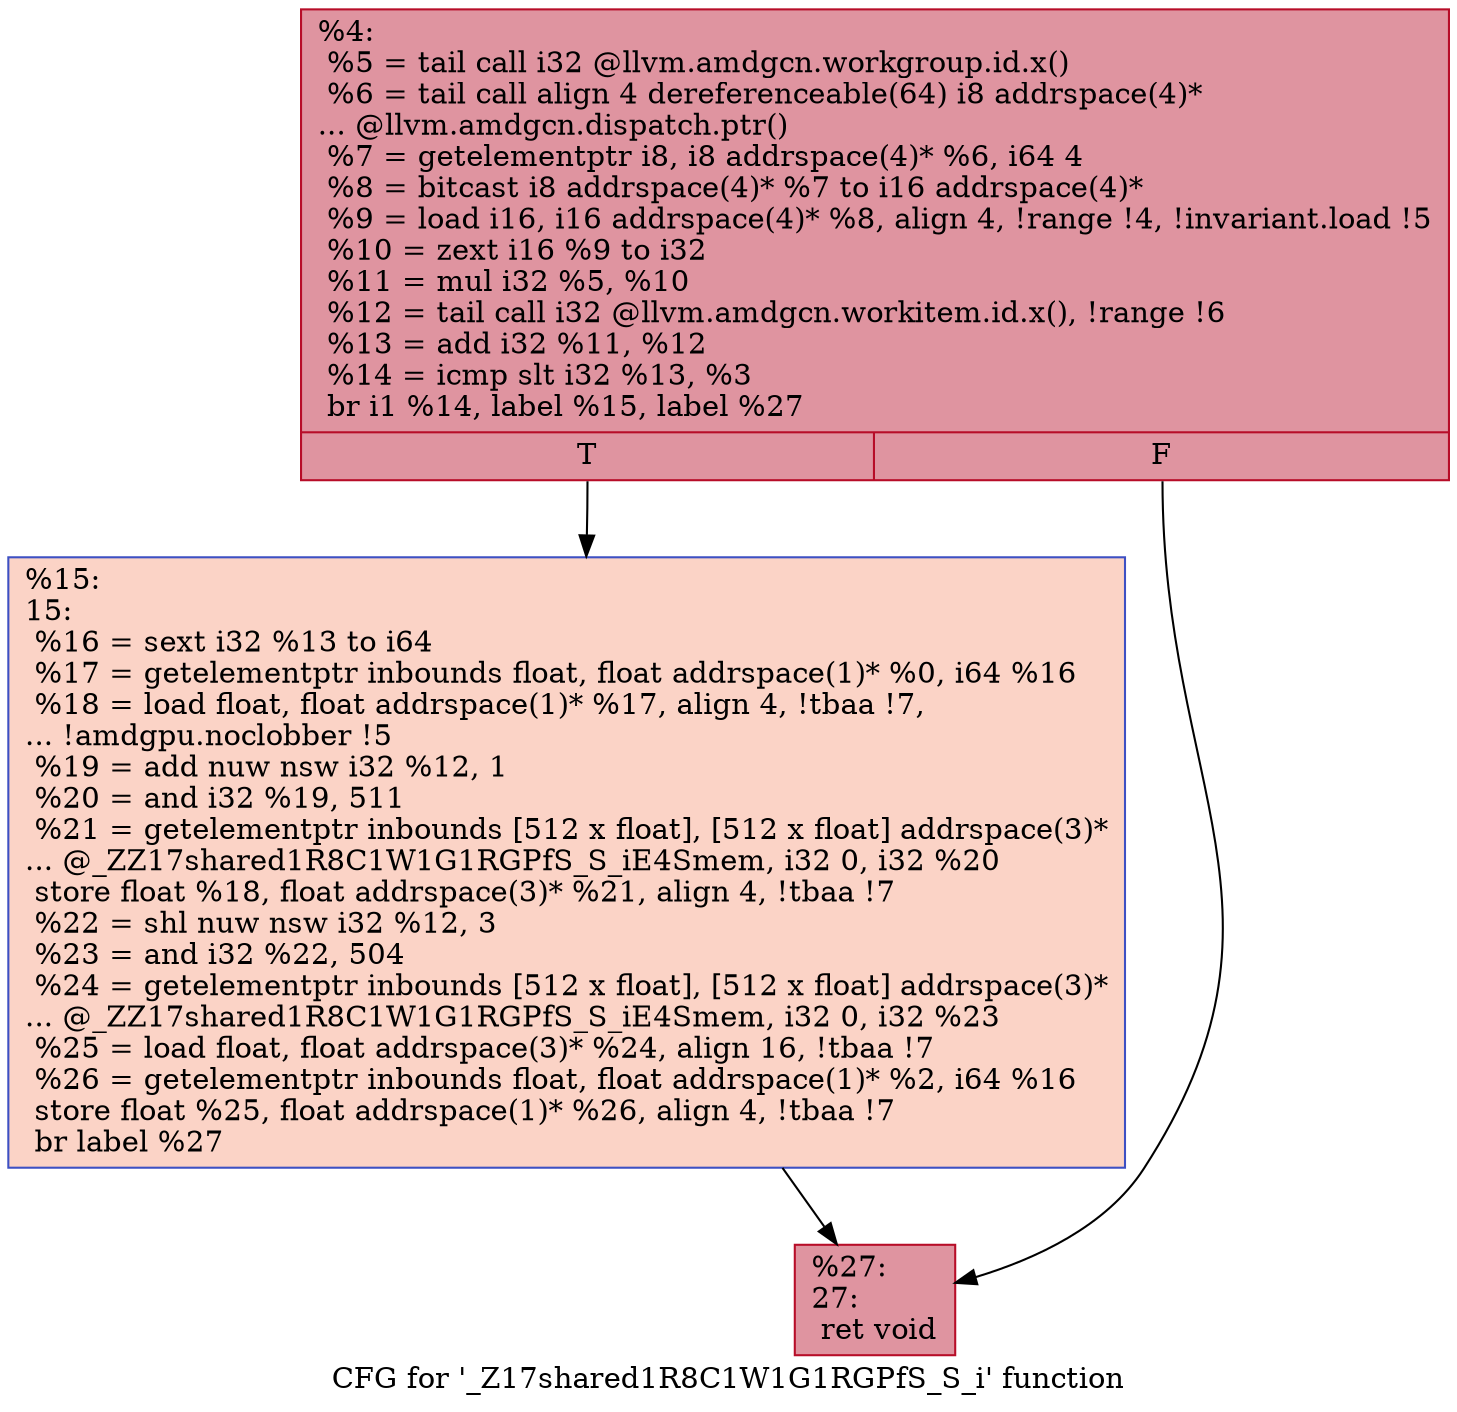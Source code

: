 digraph "CFG for '_Z17shared1R8C1W1G1RGPfS_S_i' function" {
	label="CFG for '_Z17shared1R8C1W1G1RGPfS_S_i' function";

	Node0x6272e30 [shape=record,color="#b70d28ff", style=filled, fillcolor="#b70d2870",label="{%4:\l  %5 = tail call i32 @llvm.amdgcn.workgroup.id.x()\l  %6 = tail call align 4 dereferenceable(64) i8 addrspace(4)*\l... @llvm.amdgcn.dispatch.ptr()\l  %7 = getelementptr i8, i8 addrspace(4)* %6, i64 4\l  %8 = bitcast i8 addrspace(4)* %7 to i16 addrspace(4)*\l  %9 = load i16, i16 addrspace(4)* %8, align 4, !range !4, !invariant.load !5\l  %10 = zext i16 %9 to i32\l  %11 = mul i32 %5, %10\l  %12 = tail call i32 @llvm.amdgcn.workitem.id.x(), !range !6\l  %13 = add i32 %11, %12\l  %14 = icmp slt i32 %13, %3\l  br i1 %14, label %15, label %27\l|{<s0>T|<s1>F}}"];
	Node0x6272e30:s0 -> Node0x6274d40;
	Node0x6272e30:s1 -> Node0x6274dd0;
	Node0x6274d40 [shape=record,color="#3d50c3ff", style=filled, fillcolor="#f59c7d70",label="{%15:\l15:                                               \l  %16 = sext i32 %13 to i64\l  %17 = getelementptr inbounds float, float addrspace(1)* %0, i64 %16\l  %18 = load float, float addrspace(1)* %17, align 4, !tbaa !7,\l... !amdgpu.noclobber !5\l  %19 = add nuw nsw i32 %12, 1\l  %20 = and i32 %19, 511\l  %21 = getelementptr inbounds [512 x float], [512 x float] addrspace(3)*\l... @_ZZ17shared1R8C1W1G1RGPfS_S_iE4Smem, i32 0, i32 %20\l  store float %18, float addrspace(3)* %21, align 4, !tbaa !7\l  %22 = shl nuw nsw i32 %12, 3\l  %23 = and i32 %22, 504\l  %24 = getelementptr inbounds [512 x float], [512 x float] addrspace(3)*\l... @_ZZ17shared1R8C1W1G1RGPfS_S_iE4Smem, i32 0, i32 %23\l  %25 = load float, float addrspace(3)* %24, align 16, !tbaa !7\l  %26 = getelementptr inbounds float, float addrspace(1)* %2, i64 %16\l  store float %25, float addrspace(1)* %26, align 4, !tbaa !7\l  br label %27\l}"];
	Node0x6274d40 -> Node0x6274dd0;
	Node0x6274dd0 [shape=record,color="#b70d28ff", style=filled, fillcolor="#b70d2870",label="{%27:\l27:                                               \l  ret void\l}"];
}
